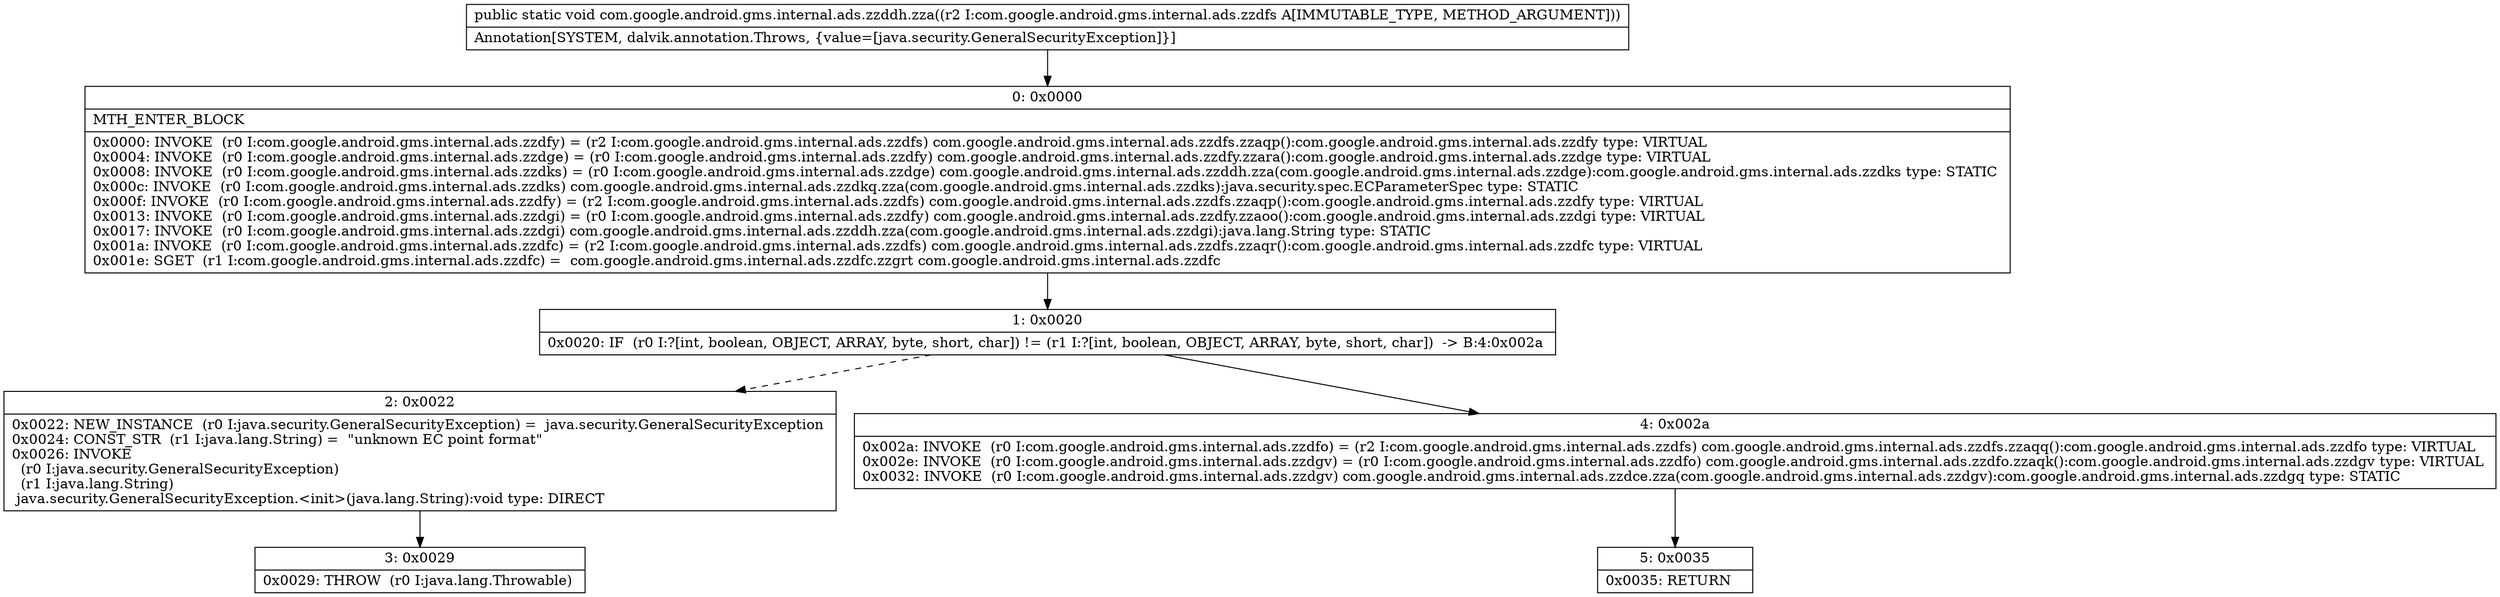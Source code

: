 digraph "CFG forcom.google.android.gms.internal.ads.zzddh.zza(Lcom\/google\/android\/gms\/internal\/ads\/zzdfs;)V" {
Node_0 [shape=record,label="{0\:\ 0x0000|MTH_ENTER_BLOCK\l|0x0000: INVOKE  (r0 I:com.google.android.gms.internal.ads.zzdfy) = (r2 I:com.google.android.gms.internal.ads.zzdfs) com.google.android.gms.internal.ads.zzdfs.zzaqp():com.google.android.gms.internal.ads.zzdfy type: VIRTUAL \l0x0004: INVOKE  (r0 I:com.google.android.gms.internal.ads.zzdge) = (r0 I:com.google.android.gms.internal.ads.zzdfy) com.google.android.gms.internal.ads.zzdfy.zzara():com.google.android.gms.internal.ads.zzdge type: VIRTUAL \l0x0008: INVOKE  (r0 I:com.google.android.gms.internal.ads.zzdks) = (r0 I:com.google.android.gms.internal.ads.zzdge) com.google.android.gms.internal.ads.zzddh.zza(com.google.android.gms.internal.ads.zzdge):com.google.android.gms.internal.ads.zzdks type: STATIC \l0x000c: INVOKE  (r0 I:com.google.android.gms.internal.ads.zzdks) com.google.android.gms.internal.ads.zzdkq.zza(com.google.android.gms.internal.ads.zzdks):java.security.spec.ECParameterSpec type: STATIC \l0x000f: INVOKE  (r0 I:com.google.android.gms.internal.ads.zzdfy) = (r2 I:com.google.android.gms.internal.ads.zzdfs) com.google.android.gms.internal.ads.zzdfs.zzaqp():com.google.android.gms.internal.ads.zzdfy type: VIRTUAL \l0x0013: INVOKE  (r0 I:com.google.android.gms.internal.ads.zzdgi) = (r0 I:com.google.android.gms.internal.ads.zzdfy) com.google.android.gms.internal.ads.zzdfy.zzaoo():com.google.android.gms.internal.ads.zzdgi type: VIRTUAL \l0x0017: INVOKE  (r0 I:com.google.android.gms.internal.ads.zzdgi) com.google.android.gms.internal.ads.zzddh.zza(com.google.android.gms.internal.ads.zzdgi):java.lang.String type: STATIC \l0x001a: INVOKE  (r0 I:com.google.android.gms.internal.ads.zzdfc) = (r2 I:com.google.android.gms.internal.ads.zzdfs) com.google.android.gms.internal.ads.zzdfs.zzaqr():com.google.android.gms.internal.ads.zzdfc type: VIRTUAL \l0x001e: SGET  (r1 I:com.google.android.gms.internal.ads.zzdfc) =  com.google.android.gms.internal.ads.zzdfc.zzgrt com.google.android.gms.internal.ads.zzdfc \l}"];
Node_1 [shape=record,label="{1\:\ 0x0020|0x0020: IF  (r0 I:?[int, boolean, OBJECT, ARRAY, byte, short, char]) != (r1 I:?[int, boolean, OBJECT, ARRAY, byte, short, char])  \-\> B:4:0x002a \l}"];
Node_2 [shape=record,label="{2\:\ 0x0022|0x0022: NEW_INSTANCE  (r0 I:java.security.GeneralSecurityException) =  java.security.GeneralSecurityException \l0x0024: CONST_STR  (r1 I:java.lang.String) =  \"unknown EC point format\" \l0x0026: INVOKE  \l  (r0 I:java.security.GeneralSecurityException)\l  (r1 I:java.lang.String)\l java.security.GeneralSecurityException.\<init\>(java.lang.String):void type: DIRECT \l}"];
Node_3 [shape=record,label="{3\:\ 0x0029|0x0029: THROW  (r0 I:java.lang.Throwable) \l}"];
Node_4 [shape=record,label="{4\:\ 0x002a|0x002a: INVOKE  (r0 I:com.google.android.gms.internal.ads.zzdfo) = (r2 I:com.google.android.gms.internal.ads.zzdfs) com.google.android.gms.internal.ads.zzdfs.zzaqq():com.google.android.gms.internal.ads.zzdfo type: VIRTUAL \l0x002e: INVOKE  (r0 I:com.google.android.gms.internal.ads.zzdgv) = (r0 I:com.google.android.gms.internal.ads.zzdfo) com.google.android.gms.internal.ads.zzdfo.zzaqk():com.google.android.gms.internal.ads.zzdgv type: VIRTUAL \l0x0032: INVOKE  (r0 I:com.google.android.gms.internal.ads.zzdgv) com.google.android.gms.internal.ads.zzdce.zza(com.google.android.gms.internal.ads.zzdgv):com.google.android.gms.internal.ads.zzdgq type: STATIC \l}"];
Node_5 [shape=record,label="{5\:\ 0x0035|0x0035: RETURN   \l}"];
MethodNode[shape=record,label="{public static void com.google.android.gms.internal.ads.zzddh.zza((r2 I:com.google.android.gms.internal.ads.zzdfs A[IMMUTABLE_TYPE, METHOD_ARGUMENT]))  | Annotation[SYSTEM, dalvik.annotation.Throws, \{value=[java.security.GeneralSecurityException]\}]\l}"];
MethodNode -> Node_0;
Node_0 -> Node_1;
Node_1 -> Node_2[style=dashed];
Node_1 -> Node_4;
Node_2 -> Node_3;
Node_4 -> Node_5;
}

